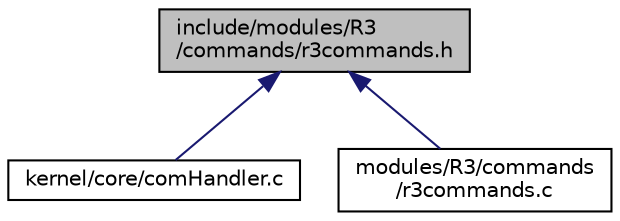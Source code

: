 digraph "include/modules/R3/commands/r3commands.h"
{
  edge [fontname="Helvetica",fontsize="10",labelfontname="Helvetica",labelfontsize="10"];
  node [fontname="Helvetica",fontsize="10",shape=record];
  Node1 [label="include/modules/R3\l/commands/r3commands.h",height=0.2,width=0.4,color="black", fillcolor="grey75", style="filled", fontcolor="black"];
  Node1 -> Node2 [dir="back",color="midnightblue",fontsize="10",style="solid",fontname="Helvetica"];
  Node2 [label="kernel/core/comHandler.c",height=0.2,width=0.4,color="black", fillcolor="white", style="filled",URL="$com_handler_8c.html"];
  Node1 -> Node3 [dir="back",color="midnightblue",fontsize="10",style="solid",fontname="Helvetica"];
  Node3 [label="modules/R3/commands\l/r3commands.c",height=0.2,width=0.4,color="black", fillcolor="white", style="filled",URL="$r3commands_8c.html"];
}
